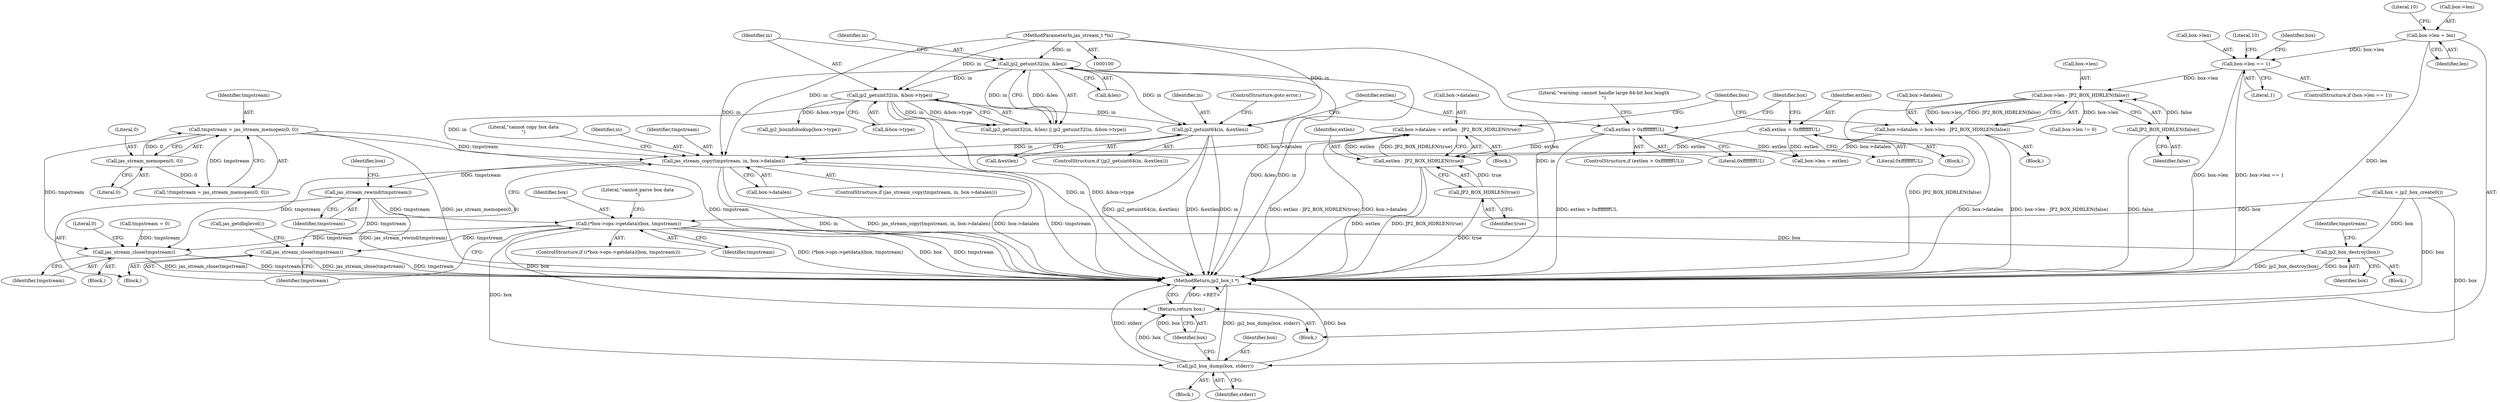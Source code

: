 digraph "0_jasper_e96fc4fdd525fa0ede28074a7e2b1caf94b58b0d_0@API" {
"1000262" [label="(Call,jas_stream_copy(tmpstream, in, box->datalen))"];
"1000254" [label="(Call,tmpstream = jas_stream_memopen(0, 0))"];
"1000256" [label="(Call,jas_stream_memopen(0, 0))"];
"1000124" [label="(Call,jp2_getuint32(in, &len))"];
"1000101" [label="(MethodParameterIn,jas_stream_t *in)"];
"1000128" [label="(Call,jp2_getuint32(in, &box->type))"];
"1000182" [label="(Call,jp2_getuint64(in, &extlen))"];
"1000213" [label="(Call,box->datalen = box->len - JP2_BOX_HDRLEN(false))"];
"1000217" [label="(Call,box->len - JP2_BOX_HDRLEN(false))"];
"1000172" [label="(Call,box->len == 1)"];
"1000147" [label="(Call,box->len = len)"];
"1000221" [label="(Call,JP2_BOX_HDRLEN(false))"];
"1000203" [label="(Call,box->datalen = extlen - JP2_BOX_HDRLEN(true))"];
"1000207" [label="(Call,extlen - JP2_BOX_HDRLEN(true))"];
"1000189" [label="(Call,extlen > 0xffffffffUL)"];
"1000195" [label="(Call,extlen = 0xffffffffUL)"];
"1000209" [label="(Call,JP2_BOX_HDRLEN(true))"];
"1000272" [label="(Call,jas_stream_rewind(tmpstream))"];
"1000290" [label="(Call,(*box->ops->getdata)(box, tmpstream))"];
"1000297" [label="(Call,jas_stream_close(tmpstream))"];
"1000304" [label="(Call,jp2_box_dump(box, stderr))"];
"1000307" [label="(Return,return box;)"];
"1000313" [label="(Call,jp2_box_destroy(box))"];
"1000318" [label="(Call,jas_stream_close(tmpstream))"];
"1000305" [label="(Identifier,box)"];
"1000177" [label="(Block,)"];
"1000316" [label="(Identifier,tmpstream)"];
"1000215" [label="(Identifier,box)"];
"1000321" [label="(Literal,0)"];
"1000222" [label="(Identifier,false)"];
"1000153" [label="(Literal,10)"];
"1000295" [label="(Literal,\"cannot parse box data\n\")"];
"1000308" [label="(Identifier,box)"];
"1000225" [label="(Call,box->len != 0)"];
"1000171" [label="(ControlStructure,if (box->len == 1))"];
"1000217" [label="(Call,box->len - JP2_BOX_HDRLEN(false))"];
"1000172" [label="(Call,box->len == 1)"];
"1000265" [label="(Call,box->datalen)"];
"1000318" [label="(Call,jas_stream_close(tmpstream))"];
"1000203" [label="(Call,box->datalen = extlen - JP2_BOX_HDRLEN(true))"];
"1000304" [label="(Call,jp2_box_dump(box, stderr))"];
"1000255" [label="(Identifier,tmpstream)"];
"1000258" [label="(Literal,0)"];
"1000147" [label="(Call,box->len = len)"];
"1000184" [label="(Call,&extlen)"];
"1000272" [label="(Call,jas_stream_rewind(tmpstream))"];
"1000208" [label="(Identifier,extlen)"];
"1000262" [label="(Call,jas_stream_copy(tmpstream, in, box->datalen))"];
"1000183" [label="(Identifier,in)"];
"1000112" [label="(Call,tmpstream = 0)"];
"1000151" [label="(Identifier,len)"];
"1000303" [label="(Block,)"];
"1000192" [label="(Block,)"];
"1000314" [label="(Identifier,box)"];
"1000322" [label="(MethodReturn,jp2_box_t *)"];
"1000317" [label="(Block,)"];
"1000187" [label="(ControlStructure,goto error;)"];
"1000173" [label="(Call,box->len)"];
"1000270" [label="(Literal,\"cannot copy box data\n\")"];
"1000102" [label="(Block,)"];
"1000264" [label="(Identifier,in)"];
"1000273" [label="(Identifier,tmpstream)"];
"1000128" [label="(Call,jp2_getuint32(in, &box->type))"];
"1000182" [label="(Call,jp2_getuint64(in, &extlen))"];
"1000214" [label="(Call,box->datalen)"];
"1000130" [label="(Call,&box->type)"];
"1000194" [label="(Literal,\"warning: cannot handle large 64-bit box length\n\")"];
"1000129" [label="(Identifier,in)"];
"1000289" [label="(ControlStructure,if ((*box->ops->getdata)(box, tmpstream)))"];
"1000196" [label="(Identifier,extlen)"];
"1000221" [label="(Call,JP2_BOX_HDRLEN(false))"];
"1000292" [label="(Identifier,tmpstream)"];
"1000188" [label="(ControlStructure,if (extlen > 0xffffffffUL))"];
"1000189" [label="(Call,extlen > 0xffffffffUL)"];
"1000297" [label="(Call,jas_stream_close(tmpstream))"];
"1000301" [label="(Call,jas_getdbglevel())"];
"1000254" [label="(Call,tmpstream = jas_stream_memopen(0, 0))"];
"1000276" [label="(Identifier,box)"];
"1000291" [label="(Identifier,box)"];
"1000190" [label="(Identifier,extlen)"];
"1000191" [label="(Literal,0xffffffffUL)"];
"1000207" [label="(Call,extlen - JP2_BOX_HDRLEN(true))"];
"1000210" [label="(Identifier,true)"];
"1000256" [label="(Call,jas_stream_memopen(0, 0))"];
"1000218" [label="(Call,box->len)"];
"1000195" [label="(Call,extlen = 0xffffffffUL)"];
"1000181" [label="(ControlStructure,if (jp2_getuint64(in, &extlen)))"];
"1000138" [label="(Call,jp2_boxinfolookup(box->type))"];
"1000227" [label="(Identifier,box)"];
"1000253" [label="(Call,!(tmpstream = jas_stream_memopen(0, 0)))"];
"1000209" [label="(Call,JP2_BOX_HDRLEN(true))"];
"1000290" [label="(Call,(*box->ops->getdata)(box, tmpstream))"];
"1000204" [label="(Call,box->datalen)"];
"1000176" [label="(Literal,1)"];
"1000263" [label="(Identifier,tmpstream)"];
"1000261" [label="(ControlStructure,if (jas_stream_copy(tmpstream, in, box->datalen)))"];
"1000257" [label="(Literal,0)"];
"1000148" [label="(Call,box->len)"];
"1000117" [label="(Call,box = jp2_box_create0())"];
"1000312" [label="(Block,)"];
"1000213" [label="(Call,box->datalen = box->len - JP2_BOX_HDRLEN(false))"];
"1000212" [label="(Block,)"];
"1000298" [label="(Identifier,tmpstream)"];
"1000313" [label="(Call,jp2_box_destroy(box))"];
"1000179" [label="(Literal,10)"];
"1000126" [label="(Call,&len)"];
"1000319" [label="(Identifier,tmpstream)"];
"1000125" [label="(Identifier,in)"];
"1000101" [label="(MethodParameterIn,jas_stream_t *in)"];
"1000306" [label="(Identifier,stderr)"];
"1000123" [label="(Call,jp2_getuint32(in, &len) || jp2_getuint32(in, &box->type))"];
"1000307" [label="(Return,return box;)"];
"1000197" [label="(Literal,0xffffffffUL)"];
"1000200" [label="(Identifier,box)"];
"1000124" [label="(Call,jp2_getuint32(in, &len))"];
"1000198" [label="(Call,box->len = extlen)"];
"1000251" [label="(Block,)"];
"1000262" -> "1000261"  [label="AST: "];
"1000262" -> "1000265"  [label="CFG: "];
"1000263" -> "1000262"  [label="AST: "];
"1000264" -> "1000262"  [label="AST: "];
"1000265" -> "1000262"  [label="AST: "];
"1000270" -> "1000262"  [label="CFG: "];
"1000273" -> "1000262"  [label="CFG: "];
"1000262" -> "1000322"  [label="DDG: box->datalen"];
"1000262" -> "1000322"  [label="DDG: tmpstream"];
"1000262" -> "1000322"  [label="DDG: in"];
"1000262" -> "1000322"  [label="DDG: jas_stream_copy(tmpstream, in, box->datalen)"];
"1000254" -> "1000262"  [label="DDG: tmpstream"];
"1000124" -> "1000262"  [label="DDG: in"];
"1000128" -> "1000262"  [label="DDG: in"];
"1000182" -> "1000262"  [label="DDG: in"];
"1000101" -> "1000262"  [label="DDG: in"];
"1000213" -> "1000262"  [label="DDG: box->datalen"];
"1000203" -> "1000262"  [label="DDG: box->datalen"];
"1000262" -> "1000272"  [label="DDG: tmpstream"];
"1000262" -> "1000318"  [label="DDG: tmpstream"];
"1000254" -> "1000253"  [label="AST: "];
"1000254" -> "1000256"  [label="CFG: "];
"1000255" -> "1000254"  [label="AST: "];
"1000256" -> "1000254"  [label="AST: "];
"1000253" -> "1000254"  [label="CFG: "];
"1000254" -> "1000322"  [label="DDG: tmpstream"];
"1000254" -> "1000322"  [label="DDG: jas_stream_memopen(0, 0)"];
"1000254" -> "1000253"  [label="DDG: tmpstream"];
"1000256" -> "1000254"  [label="DDG: 0"];
"1000254" -> "1000318"  [label="DDG: tmpstream"];
"1000256" -> "1000258"  [label="CFG: "];
"1000257" -> "1000256"  [label="AST: "];
"1000258" -> "1000256"  [label="AST: "];
"1000256" -> "1000253"  [label="DDG: 0"];
"1000124" -> "1000123"  [label="AST: "];
"1000124" -> "1000126"  [label="CFG: "];
"1000125" -> "1000124"  [label="AST: "];
"1000126" -> "1000124"  [label="AST: "];
"1000129" -> "1000124"  [label="CFG: "];
"1000123" -> "1000124"  [label="CFG: "];
"1000124" -> "1000322"  [label="DDG: &len"];
"1000124" -> "1000322"  [label="DDG: in"];
"1000124" -> "1000123"  [label="DDG: in"];
"1000124" -> "1000123"  [label="DDG: &len"];
"1000101" -> "1000124"  [label="DDG: in"];
"1000124" -> "1000128"  [label="DDG: in"];
"1000124" -> "1000182"  [label="DDG: in"];
"1000101" -> "1000100"  [label="AST: "];
"1000101" -> "1000322"  [label="DDG: in"];
"1000101" -> "1000128"  [label="DDG: in"];
"1000101" -> "1000182"  [label="DDG: in"];
"1000128" -> "1000123"  [label="AST: "];
"1000128" -> "1000130"  [label="CFG: "];
"1000129" -> "1000128"  [label="AST: "];
"1000130" -> "1000128"  [label="AST: "];
"1000123" -> "1000128"  [label="CFG: "];
"1000128" -> "1000322"  [label="DDG: in"];
"1000128" -> "1000322"  [label="DDG: &box->type"];
"1000128" -> "1000123"  [label="DDG: in"];
"1000128" -> "1000123"  [label="DDG: &box->type"];
"1000128" -> "1000138"  [label="DDG: &box->type"];
"1000128" -> "1000182"  [label="DDG: in"];
"1000182" -> "1000181"  [label="AST: "];
"1000182" -> "1000184"  [label="CFG: "];
"1000183" -> "1000182"  [label="AST: "];
"1000184" -> "1000182"  [label="AST: "];
"1000187" -> "1000182"  [label="CFG: "];
"1000190" -> "1000182"  [label="CFG: "];
"1000182" -> "1000322"  [label="DDG: jp2_getuint64(in, &extlen)"];
"1000182" -> "1000322"  [label="DDG: &extlen"];
"1000182" -> "1000322"  [label="DDG: in"];
"1000213" -> "1000212"  [label="AST: "];
"1000213" -> "1000217"  [label="CFG: "];
"1000214" -> "1000213"  [label="AST: "];
"1000217" -> "1000213"  [label="AST: "];
"1000227" -> "1000213"  [label="CFG: "];
"1000213" -> "1000322"  [label="DDG: box->len - JP2_BOX_HDRLEN(false)"];
"1000213" -> "1000322"  [label="DDG: box->datalen"];
"1000217" -> "1000213"  [label="DDG: box->len"];
"1000217" -> "1000213"  [label="DDG: JP2_BOX_HDRLEN(false)"];
"1000217" -> "1000221"  [label="CFG: "];
"1000218" -> "1000217"  [label="AST: "];
"1000221" -> "1000217"  [label="AST: "];
"1000217" -> "1000322"  [label="DDG: JP2_BOX_HDRLEN(false)"];
"1000172" -> "1000217"  [label="DDG: box->len"];
"1000221" -> "1000217"  [label="DDG: false"];
"1000217" -> "1000225"  [label="DDG: box->len"];
"1000172" -> "1000171"  [label="AST: "];
"1000172" -> "1000176"  [label="CFG: "];
"1000173" -> "1000172"  [label="AST: "];
"1000176" -> "1000172"  [label="AST: "];
"1000179" -> "1000172"  [label="CFG: "];
"1000215" -> "1000172"  [label="CFG: "];
"1000172" -> "1000322"  [label="DDG: box->len == 1"];
"1000172" -> "1000322"  [label="DDG: box->len"];
"1000147" -> "1000172"  [label="DDG: box->len"];
"1000147" -> "1000102"  [label="AST: "];
"1000147" -> "1000151"  [label="CFG: "];
"1000148" -> "1000147"  [label="AST: "];
"1000151" -> "1000147"  [label="AST: "];
"1000153" -> "1000147"  [label="CFG: "];
"1000147" -> "1000322"  [label="DDG: len"];
"1000221" -> "1000222"  [label="CFG: "];
"1000222" -> "1000221"  [label="AST: "];
"1000221" -> "1000322"  [label="DDG: false"];
"1000203" -> "1000177"  [label="AST: "];
"1000203" -> "1000207"  [label="CFG: "];
"1000204" -> "1000203"  [label="AST: "];
"1000207" -> "1000203"  [label="AST: "];
"1000227" -> "1000203"  [label="CFG: "];
"1000203" -> "1000322"  [label="DDG: extlen - JP2_BOX_HDRLEN(true)"];
"1000203" -> "1000322"  [label="DDG: box->datalen"];
"1000207" -> "1000203"  [label="DDG: extlen"];
"1000207" -> "1000203"  [label="DDG: JP2_BOX_HDRLEN(true)"];
"1000207" -> "1000209"  [label="CFG: "];
"1000208" -> "1000207"  [label="AST: "];
"1000209" -> "1000207"  [label="AST: "];
"1000207" -> "1000322"  [label="DDG: JP2_BOX_HDRLEN(true)"];
"1000207" -> "1000322"  [label="DDG: extlen"];
"1000189" -> "1000207"  [label="DDG: extlen"];
"1000195" -> "1000207"  [label="DDG: extlen"];
"1000209" -> "1000207"  [label="DDG: true"];
"1000189" -> "1000188"  [label="AST: "];
"1000189" -> "1000191"  [label="CFG: "];
"1000190" -> "1000189"  [label="AST: "];
"1000191" -> "1000189"  [label="AST: "];
"1000194" -> "1000189"  [label="CFG: "];
"1000200" -> "1000189"  [label="CFG: "];
"1000189" -> "1000322"  [label="DDG: extlen > 0xffffffffUL"];
"1000189" -> "1000198"  [label="DDG: extlen"];
"1000195" -> "1000192"  [label="AST: "];
"1000195" -> "1000197"  [label="CFG: "];
"1000196" -> "1000195"  [label="AST: "];
"1000197" -> "1000195"  [label="AST: "];
"1000200" -> "1000195"  [label="CFG: "];
"1000195" -> "1000198"  [label="DDG: extlen"];
"1000209" -> "1000210"  [label="CFG: "];
"1000210" -> "1000209"  [label="AST: "];
"1000209" -> "1000322"  [label="DDG: true"];
"1000272" -> "1000251"  [label="AST: "];
"1000272" -> "1000273"  [label="CFG: "];
"1000273" -> "1000272"  [label="AST: "];
"1000276" -> "1000272"  [label="CFG: "];
"1000272" -> "1000322"  [label="DDG: jas_stream_rewind(tmpstream)"];
"1000272" -> "1000290"  [label="DDG: tmpstream"];
"1000272" -> "1000297"  [label="DDG: tmpstream"];
"1000290" -> "1000289"  [label="AST: "];
"1000290" -> "1000292"  [label="CFG: "];
"1000291" -> "1000290"  [label="AST: "];
"1000292" -> "1000290"  [label="AST: "];
"1000295" -> "1000290"  [label="CFG: "];
"1000298" -> "1000290"  [label="CFG: "];
"1000290" -> "1000322"  [label="DDG: box"];
"1000290" -> "1000322"  [label="DDG: tmpstream"];
"1000290" -> "1000322"  [label="DDG: (*box->ops->getdata)(box, tmpstream)"];
"1000117" -> "1000290"  [label="DDG: box"];
"1000290" -> "1000297"  [label="DDG: tmpstream"];
"1000290" -> "1000304"  [label="DDG: box"];
"1000290" -> "1000307"  [label="DDG: box"];
"1000290" -> "1000313"  [label="DDG: box"];
"1000290" -> "1000318"  [label="DDG: tmpstream"];
"1000297" -> "1000251"  [label="AST: "];
"1000297" -> "1000298"  [label="CFG: "];
"1000298" -> "1000297"  [label="AST: "];
"1000301" -> "1000297"  [label="CFG: "];
"1000297" -> "1000322"  [label="DDG: tmpstream"];
"1000297" -> "1000322"  [label="DDG: jas_stream_close(tmpstream)"];
"1000304" -> "1000303"  [label="AST: "];
"1000304" -> "1000306"  [label="CFG: "];
"1000305" -> "1000304"  [label="AST: "];
"1000306" -> "1000304"  [label="AST: "];
"1000308" -> "1000304"  [label="CFG: "];
"1000304" -> "1000322"  [label="DDG: jp2_box_dump(box, stderr)"];
"1000304" -> "1000322"  [label="DDG: box"];
"1000304" -> "1000322"  [label="DDG: stderr"];
"1000117" -> "1000304"  [label="DDG: box"];
"1000304" -> "1000307"  [label="DDG: box"];
"1000307" -> "1000102"  [label="AST: "];
"1000307" -> "1000308"  [label="CFG: "];
"1000308" -> "1000307"  [label="AST: "];
"1000322" -> "1000307"  [label="CFG: "];
"1000307" -> "1000322"  [label="DDG: <RET>"];
"1000308" -> "1000307"  [label="DDG: box"];
"1000117" -> "1000307"  [label="DDG: box"];
"1000313" -> "1000312"  [label="AST: "];
"1000313" -> "1000314"  [label="CFG: "];
"1000314" -> "1000313"  [label="AST: "];
"1000316" -> "1000313"  [label="CFG: "];
"1000313" -> "1000322"  [label="DDG: jp2_box_destroy(box)"];
"1000313" -> "1000322"  [label="DDG: box"];
"1000117" -> "1000313"  [label="DDG: box"];
"1000318" -> "1000317"  [label="AST: "];
"1000318" -> "1000319"  [label="CFG: "];
"1000319" -> "1000318"  [label="AST: "];
"1000321" -> "1000318"  [label="CFG: "];
"1000318" -> "1000322"  [label="DDG: jas_stream_close(tmpstream)"];
"1000318" -> "1000322"  [label="DDG: tmpstream"];
"1000112" -> "1000318"  [label="DDG: tmpstream"];
}

